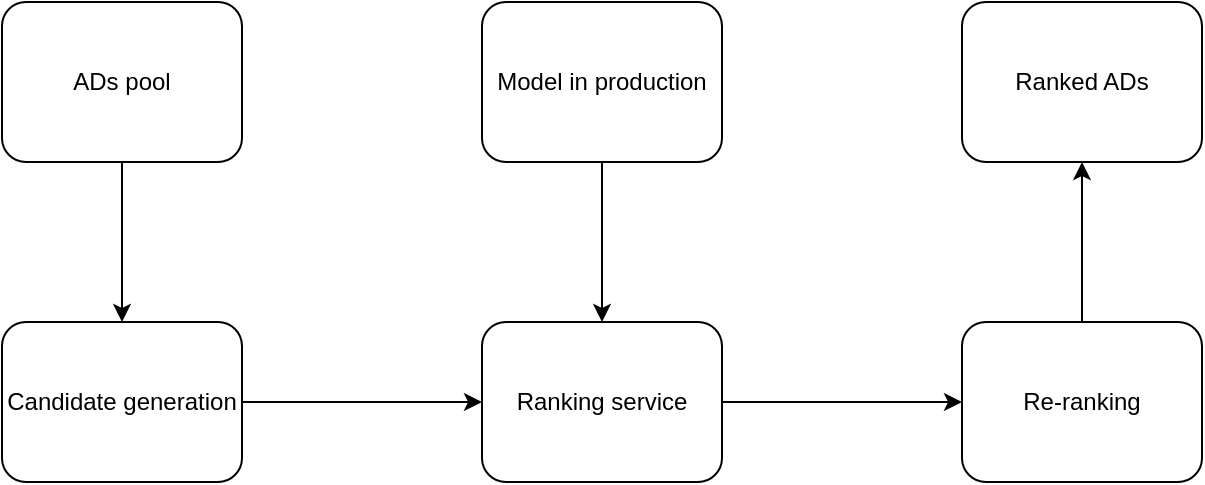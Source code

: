 <mxfile scale="1" border="0" version="24.7.16">
  <diagram id="JIO4U5yVURzNJD8ckPtT" name="Page-1">
    <mxGraphModel dx="882" dy="578" grid="1" gridSize="10" guides="1" tooltips="1" connect="1" arrows="1" fold="1" page="1" pageScale="1" pageWidth="850" pageHeight="1100" math="0" shadow="0">
      <root>
        <mxCell id="0" />
        <mxCell id="1" parent="0" />
        <mxCell id="B2bUZWWEIsz7Ak7yU3f8-2" style="edgeStyle=orthogonalEdgeStyle;rounded=0;orthogonalLoop=1;jettySize=auto;html=1;exitX=0.5;exitY=1;exitDx=0;exitDy=0;entryX=0.5;entryY=0;entryDx=0;entryDy=0;" parent="1" source="At9daDqTqGgUnNfYn9DA-1" target="At9daDqTqGgUnNfYn9DA-4" edge="1">
          <mxGeometry relative="1" as="geometry" />
        </mxCell>
        <mxCell id="At9daDqTqGgUnNfYn9DA-1" value="ADs pool" style="rounded=1;whiteSpace=wrap;html=1;" parent="1" vertex="1">
          <mxGeometry x="80" y="80" width="120" height="80" as="geometry" />
        </mxCell>
        <mxCell id="B2bUZWWEIsz7Ak7yU3f8-10" style="edgeStyle=orthogonalEdgeStyle;rounded=0;orthogonalLoop=1;jettySize=auto;html=1;exitX=1;exitY=0.5;exitDx=0;exitDy=0;entryX=0;entryY=0.5;entryDx=0;entryDy=0;" parent="1" source="At9daDqTqGgUnNfYn9DA-4" target="At9daDqTqGgUnNfYn9DA-6" edge="1">
          <mxGeometry relative="1" as="geometry" />
        </mxCell>
        <mxCell id="At9daDqTqGgUnNfYn9DA-4" value="Candidate generation" style="rounded=1;whiteSpace=wrap;html=1;" parent="1" vertex="1">
          <mxGeometry x="80" y="240" width="120" height="80" as="geometry" />
        </mxCell>
        <mxCell id="u1pCfLqb9s_urc1Lg5YZ-1" style="edgeStyle=orthogonalEdgeStyle;rounded=0;orthogonalLoop=1;jettySize=auto;html=1;exitX=0.5;exitY=1;exitDx=0;exitDy=0;" edge="1" parent="1" source="At9daDqTqGgUnNfYn9DA-5" target="At9daDqTqGgUnNfYn9DA-6">
          <mxGeometry relative="1" as="geometry" />
        </mxCell>
        <mxCell id="At9daDqTqGgUnNfYn9DA-5" value="Model in production" style="rounded=1;whiteSpace=wrap;html=1;" parent="1" vertex="1">
          <mxGeometry x="320" y="80" width="120" height="80" as="geometry" />
        </mxCell>
        <mxCell id="B2bUZWWEIsz7Ak7yU3f8-8" style="edgeStyle=orthogonalEdgeStyle;rounded=0;orthogonalLoop=1;jettySize=auto;html=1;exitX=1;exitY=0.5;exitDx=0;exitDy=0;entryX=0;entryY=0.5;entryDx=0;entryDy=0;" parent="1" source="At9daDqTqGgUnNfYn9DA-6" target="At9daDqTqGgUnNfYn9DA-8" edge="1">
          <mxGeometry relative="1" as="geometry" />
        </mxCell>
        <mxCell id="At9daDqTqGgUnNfYn9DA-6" value="Ranking service" style="rounded=1;whiteSpace=wrap;html=1;" parent="1" vertex="1">
          <mxGeometry x="320" y="240" width="120" height="80" as="geometry" />
        </mxCell>
        <mxCell id="u1pCfLqb9s_urc1Lg5YZ-3" style="edgeStyle=orthogonalEdgeStyle;rounded=0;orthogonalLoop=1;jettySize=auto;html=1;exitX=0.5;exitY=0;exitDx=0;exitDy=0;entryX=0.5;entryY=1;entryDx=0;entryDy=0;" edge="1" parent="1" source="At9daDqTqGgUnNfYn9DA-8" target="u1pCfLqb9s_urc1Lg5YZ-2">
          <mxGeometry relative="1" as="geometry" />
        </mxCell>
        <mxCell id="At9daDqTqGgUnNfYn9DA-8" value="Re-ranking" style="rounded=1;whiteSpace=wrap;html=1;" parent="1" vertex="1">
          <mxGeometry x="560" y="240" width="120" height="80" as="geometry" />
        </mxCell>
        <mxCell id="u1pCfLqb9s_urc1Lg5YZ-2" value="Ranked ADs" style="rounded=1;whiteSpace=wrap;html=1;" vertex="1" parent="1">
          <mxGeometry x="560" y="80" width="120" height="80" as="geometry" />
        </mxCell>
      </root>
    </mxGraphModel>
  </diagram>
</mxfile>
